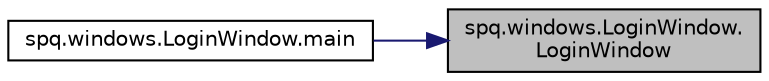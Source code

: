 digraph "spq.windows.LoginWindow.LoginWindow"
{
 // LATEX_PDF_SIZE
  edge [fontname="Helvetica",fontsize="10",labelfontname="Helvetica",labelfontsize="10"];
  node [fontname="Helvetica",fontsize="10",shape=record];
  rankdir="RL";
  Node1 [label="spq.windows.LoginWindow.\lLoginWindow",height=0.2,width=0.4,color="black", fillcolor="grey75", style="filled", fontcolor="black",tooltip=" "];
  Node1 -> Node2 [dir="back",color="midnightblue",fontsize="10",style="solid",fontname="Helvetica"];
  Node2 [label="spq.windows.LoginWindow.main",height=0.2,width=0.4,color="black", fillcolor="white", style="filled",URL="$classspq_1_1windows_1_1_login_window.html#a21d5dc595b96d865c7efd9429c3077ea",tooltip=" "];
}
